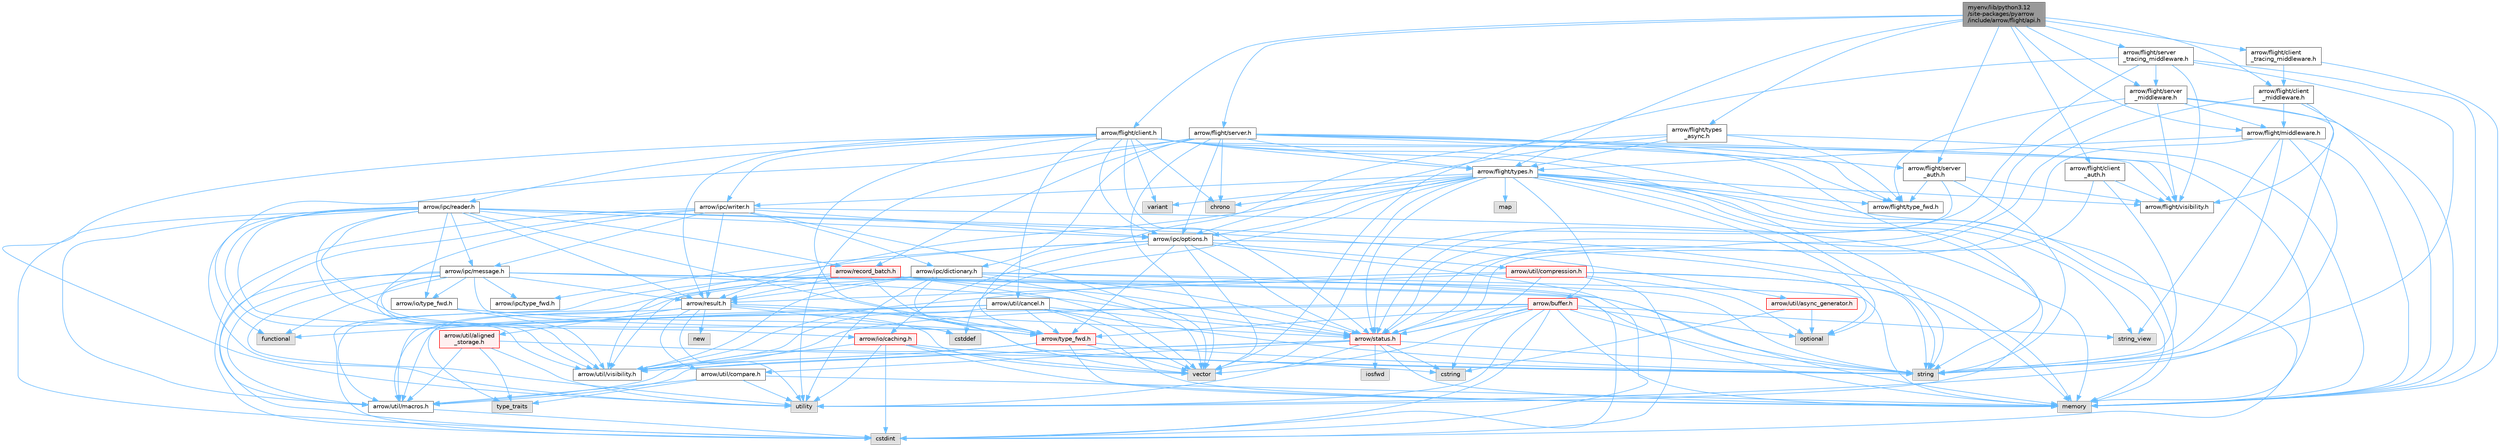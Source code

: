 digraph "myenv/lib/python3.12/site-packages/pyarrow/include/arrow/flight/api.h"
{
 // LATEX_PDF_SIZE
  bgcolor="transparent";
  edge [fontname=Helvetica,fontsize=10,labelfontname=Helvetica,labelfontsize=10];
  node [fontname=Helvetica,fontsize=10,shape=box,height=0.2,width=0.4];
  Node1 [id="Node000001",label="myenv/lib/python3.12\l/site-packages/pyarrow\l/include/arrow/flight/api.h",height=0.2,width=0.4,color="gray40", fillcolor="grey60", style="filled", fontcolor="black",tooltip=" "];
  Node1 -> Node2 [id="edge1_Node000001_Node000002",color="steelblue1",style="solid",tooltip=" "];
  Node2 [id="Node000002",label="arrow/flight/client.h",height=0.2,width=0.4,color="grey40", fillcolor="white", style="filled",URL="$client_8h.html",tooltip=" "];
  Node2 -> Node3 [id="edge2_Node000002_Node000003",color="steelblue1",style="solid",tooltip=" "];
  Node3 [id="Node000003",label="chrono",height=0.2,width=0.4,color="grey60", fillcolor="#E0E0E0", style="filled",tooltip=" "];
  Node2 -> Node4 [id="edge3_Node000002_Node000004",color="steelblue1",style="solid",tooltip=" "];
  Node4 [id="Node000004",label="memory",height=0.2,width=0.4,color="grey60", fillcolor="#E0E0E0", style="filled",tooltip=" "];
  Node2 -> Node5 [id="edge4_Node000002_Node000005",color="steelblue1",style="solid",tooltip=" "];
  Node5 [id="Node000005",label="string",height=0.2,width=0.4,color="grey60", fillcolor="#E0E0E0", style="filled",tooltip=" "];
  Node2 -> Node6 [id="edge5_Node000002_Node000006",color="steelblue1",style="solid",tooltip=" "];
  Node6 [id="Node000006",label="utility",height=0.2,width=0.4,color="grey60", fillcolor="#E0E0E0", style="filled",tooltip=" "];
  Node2 -> Node7 [id="edge6_Node000002_Node000007",color="steelblue1",style="solid",tooltip=" "];
  Node7 [id="Node000007",label="variant",height=0.2,width=0.4,color="grey60", fillcolor="#E0E0E0", style="filled",tooltip=" "];
  Node2 -> Node8 [id="edge7_Node000002_Node000008",color="steelblue1",style="solid",tooltip=" "];
  Node8 [id="Node000008",label="vector",height=0.2,width=0.4,color="grey60", fillcolor="#E0E0E0", style="filled",tooltip=" "];
  Node2 -> Node9 [id="edge8_Node000002_Node000009",color="steelblue1",style="solid",tooltip=" "];
  Node9 [id="Node000009",label="arrow/ipc/options.h",height=0.2,width=0.4,color="grey40", fillcolor="white", style="filled",URL="$ipc_2options_8h.html",tooltip=" "];
  Node9 -> Node10 [id="edge9_Node000009_Node000010",color="steelblue1",style="solid",tooltip=" "];
  Node10 [id="Node000010",label="cstdint",height=0.2,width=0.4,color="grey60", fillcolor="#E0E0E0", style="filled",tooltip=" "];
  Node9 -> Node11 [id="edge10_Node000009_Node000011",color="steelblue1",style="solid",tooltip=" "];
  Node11 [id="Node000011",label="optional",height=0.2,width=0.4,color="grey60", fillcolor="#E0E0E0", style="filled",tooltip=" "];
  Node9 -> Node8 [id="edge11_Node000009_Node000008",color="steelblue1",style="solid",tooltip=" "];
  Node9 -> Node12 [id="edge12_Node000009_Node000012",color="steelblue1",style="solid",tooltip=" "];
  Node12 [id="Node000012",label="arrow/io/caching.h",height=0.2,width=0.4,color="red", fillcolor="#FFF0F0", style="filled",URL="$caching_8h.html",tooltip=" "];
  Node12 -> Node10 [id="edge13_Node000012_Node000010",color="steelblue1",style="solid",tooltip=" "];
  Node12 -> Node4 [id="edge14_Node000012_Node000004",color="steelblue1",style="solid",tooltip=" "];
  Node12 -> Node5 [id="edge15_Node000012_Node000005",color="steelblue1",style="solid",tooltip=" "];
  Node12 -> Node6 [id="edge16_Node000012_Node000006",color="steelblue1",style="solid",tooltip=" "];
  Node12 -> Node8 [id="edge17_Node000012_Node000008",color="steelblue1",style="solid",tooltip=" "];
  Node12 -> Node19 [id="edge18_Node000012_Node000019",color="steelblue1",style="solid",tooltip=" "];
  Node19 [id="Node000019",label="arrow/util/visibility.h",height=0.2,width=0.4,color="grey40", fillcolor="white", style="filled",URL="$include_2arrow_2util_2visibility_8h.html",tooltip=" "];
  Node9 -> Node30 [id="edge19_Node000009_Node000030",color="steelblue1",style="solid",tooltip=" "];
  Node30 [id="Node000030",label="arrow/ipc/type_fwd.h",height=0.2,width=0.4,color="grey40", fillcolor="white", style="filled",URL="$arrow_2ipc_2type__fwd_8h.html",tooltip=" "];
  Node9 -> Node22 [id="edge20_Node000009_Node000022",color="steelblue1",style="solid",tooltip=" "];
  Node22 [id="Node000022",label="arrow/status.h",height=0.2,width=0.4,color="red", fillcolor="#FFF0F0", style="filled",URL="$status_8h.html",tooltip=" "];
  Node22 -> Node23 [id="edge21_Node000022_Node000023",color="steelblue1",style="solid",tooltip=" "];
  Node23 [id="Node000023",label="cstring",height=0.2,width=0.4,color="grey60", fillcolor="#E0E0E0", style="filled",tooltip=" "];
  Node22 -> Node24 [id="edge22_Node000022_Node000024",color="steelblue1",style="solid",tooltip=" "];
  Node24 [id="Node000024",label="iosfwd",height=0.2,width=0.4,color="grey60", fillcolor="#E0E0E0", style="filled",tooltip=" "];
  Node22 -> Node4 [id="edge23_Node000022_Node000004",color="steelblue1",style="solid",tooltip=" "];
  Node22 -> Node5 [id="edge24_Node000022_Node000005",color="steelblue1",style="solid",tooltip=" "];
  Node22 -> Node6 [id="edge25_Node000022_Node000006",color="steelblue1",style="solid",tooltip=" "];
  Node22 -> Node25 [id="edge26_Node000022_Node000025",color="steelblue1",style="solid",tooltip=" "];
  Node25 [id="Node000025",label="arrow/util/compare.h",height=0.2,width=0.4,color="grey40", fillcolor="white", style="filled",URL="$util_2compare_8h.html",tooltip=" "];
  Node25 -> Node4 [id="edge27_Node000025_Node000004",color="steelblue1",style="solid",tooltip=" "];
  Node25 -> Node26 [id="edge28_Node000025_Node000026",color="steelblue1",style="solid",tooltip=" "];
  Node26 [id="Node000026",label="type_traits",height=0.2,width=0.4,color="grey60", fillcolor="#E0E0E0", style="filled",tooltip=" "];
  Node25 -> Node6 [id="edge29_Node000025_Node000006",color="steelblue1",style="solid",tooltip=" "];
  Node25 -> Node18 [id="edge30_Node000025_Node000018",color="steelblue1",style="solid",tooltip=" "];
  Node18 [id="Node000018",label="arrow/util/macros.h",height=0.2,width=0.4,color="grey40", fillcolor="white", style="filled",URL="$macros_8h.html",tooltip=" "];
  Node18 -> Node10 [id="edge31_Node000018_Node000010",color="steelblue1",style="solid",tooltip=" "];
  Node22 -> Node18 [id="edge32_Node000022_Node000018",color="steelblue1",style="solid",tooltip=" "];
  Node22 -> Node19 [id="edge33_Node000022_Node000019",color="steelblue1",style="solid",tooltip=" "];
  Node9 -> Node16 [id="edge34_Node000009_Node000016",color="steelblue1",style="solid",tooltip=" "];
  Node16 [id="Node000016",label="arrow/type_fwd.h",height=0.2,width=0.4,color="red", fillcolor="#FFF0F0", style="filled",URL="$arrow_2type__fwd_8h.html",tooltip=" "];
  Node16 -> Node4 [id="edge35_Node000016_Node000004",color="steelblue1",style="solid",tooltip=" "];
  Node16 -> Node5 [id="edge36_Node000016_Node000005",color="steelblue1",style="solid",tooltip=" "];
  Node16 -> Node8 [id="edge37_Node000016_Node000008",color="steelblue1",style="solid",tooltip=" "];
  Node16 -> Node18 [id="edge38_Node000016_Node000018",color="steelblue1",style="solid",tooltip=" "];
  Node16 -> Node19 [id="edge39_Node000016_Node000019",color="steelblue1",style="solid",tooltip=" "];
  Node9 -> Node31 [id="edge40_Node000009_Node000031",color="steelblue1",style="solid",tooltip=" "];
  Node31 [id="Node000031",label="arrow/util/compression.h",height=0.2,width=0.4,color="red", fillcolor="#FFF0F0", style="filled",URL="$compression_8h.html",tooltip=" "];
  Node31 -> Node10 [id="edge41_Node000031_Node000010",color="steelblue1",style="solid",tooltip=" "];
  Node31 -> Node4 [id="edge42_Node000031_Node000004",color="steelblue1",style="solid",tooltip=" "];
  Node31 -> Node11 [id="edge43_Node000031_Node000011",color="steelblue1",style="solid",tooltip=" "];
  Node31 -> Node5 [id="edge44_Node000031_Node000005",color="steelblue1",style="solid",tooltip=" "];
  Node31 -> Node32 [id="edge45_Node000031_Node000032",color="steelblue1",style="solid",tooltip=" "];
  Node32 [id="Node000032",label="arrow/result.h",height=0.2,width=0.4,color="grey40", fillcolor="white", style="filled",URL="$result_8h.html",tooltip=" "];
  Node32 -> Node33 [id="edge46_Node000032_Node000033",color="steelblue1",style="solid",tooltip=" "];
  Node33 [id="Node000033",label="cstddef",height=0.2,width=0.4,color="grey60", fillcolor="#E0E0E0", style="filled",tooltip=" "];
  Node32 -> Node34 [id="edge47_Node000032_Node000034",color="steelblue1",style="solid",tooltip=" "];
  Node34 [id="Node000034",label="new",height=0.2,width=0.4,color="grey60", fillcolor="#E0E0E0", style="filled",tooltip=" "];
  Node32 -> Node5 [id="edge48_Node000032_Node000005",color="steelblue1",style="solid",tooltip=" "];
  Node32 -> Node26 [id="edge49_Node000032_Node000026",color="steelblue1",style="solid",tooltip=" "];
  Node32 -> Node6 [id="edge50_Node000032_Node000006",color="steelblue1",style="solid",tooltip=" "];
  Node32 -> Node22 [id="edge51_Node000032_Node000022",color="steelblue1",style="solid",tooltip=" "];
  Node32 -> Node35 [id="edge52_Node000032_Node000035",color="steelblue1",style="solid",tooltip=" "];
  Node35 [id="Node000035",label="arrow/util/aligned\l_storage.h",height=0.2,width=0.4,color="red", fillcolor="#FFF0F0", style="filled",URL="$aligned__storage_8h.html",tooltip=" "];
  Node35 -> Node23 [id="edge53_Node000035_Node000023",color="steelblue1",style="solid",tooltip=" "];
  Node35 -> Node26 [id="edge54_Node000035_Node000026",color="steelblue1",style="solid",tooltip=" "];
  Node35 -> Node6 [id="edge55_Node000035_Node000006",color="steelblue1",style="solid",tooltip=" "];
  Node35 -> Node18 [id="edge56_Node000035_Node000018",color="steelblue1",style="solid",tooltip=" "];
  Node32 -> Node25 [id="edge57_Node000032_Node000025",color="steelblue1",style="solid",tooltip=" "];
  Node31 -> Node22 [id="edge58_Node000031_Node000022",color="steelblue1",style="solid",tooltip=" "];
  Node31 -> Node19 [id="edge59_Node000031_Node000019",color="steelblue1",style="solid",tooltip=" "];
  Node9 -> Node19 [id="edge60_Node000009_Node000019",color="steelblue1",style="solid",tooltip=" "];
  Node2 -> Node37 [id="edge61_Node000002_Node000037",color="steelblue1",style="solid",tooltip=" "];
  Node37 [id="Node000037",label="arrow/ipc/reader.h",height=0.2,width=0.4,color="grey40", fillcolor="white", style="filled",URL="$arrow_2ipc_2reader_8h.html",tooltip=" "];
  Node37 -> Node33 [id="edge62_Node000037_Node000033",color="steelblue1",style="solid",tooltip=" "];
  Node37 -> Node10 [id="edge63_Node000037_Node000010",color="steelblue1",style="solid",tooltip=" "];
  Node37 -> Node4 [id="edge64_Node000037_Node000004",color="steelblue1",style="solid",tooltip=" "];
  Node37 -> Node6 [id="edge65_Node000037_Node000006",color="steelblue1",style="solid",tooltip=" "];
  Node37 -> Node8 [id="edge66_Node000037_Node000008",color="steelblue1",style="solid",tooltip=" "];
  Node37 -> Node12 [id="edge67_Node000037_Node000012",color="steelblue1",style="solid",tooltip=" "];
  Node37 -> Node15 [id="edge68_Node000037_Node000015",color="steelblue1",style="solid",tooltip=" "];
  Node15 [id="Node000015",label="arrow/io/type_fwd.h",height=0.2,width=0.4,color="grey40", fillcolor="white", style="filled",URL="$arrow_2io_2type__fwd_8h.html",tooltip=" "];
  Node15 -> Node16 [id="edge69_Node000015_Node000016",color="steelblue1",style="solid",tooltip=" "];
  Node15 -> Node19 [id="edge70_Node000015_Node000019",color="steelblue1",style="solid",tooltip=" "];
  Node37 -> Node38 [id="edge71_Node000037_Node000038",color="steelblue1",style="solid",tooltip=" "];
  Node38 [id="Node000038",label="arrow/ipc/message.h",height=0.2,width=0.4,color="grey40", fillcolor="white", style="filled",URL="$message_8h.html",tooltip=" "];
  Node38 -> Node10 [id="edge72_Node000038_Node000010",color="steelblue1",style="solid",tooltip=" "];
  Node38 -> Node21 [id="edge73_Node000038_Node000021",color="steelblue1",style="solid",tooltip=" "];
  Node21 [id="Node000021",label="functional",height=0.2,width=0.4,color="grey60", fillcolor="#E0E0E0", style="filled",tooltip=" "];
  Node38 -> Node4 [id="edge74_Node000038_Node000004",color="steelblue1",style="solid",tooltip=" "];
  Node38 -> Node5 [id="edge75_Node000038_Node000005",color="steelblue1",style="solid",tooltip=" "];
  Node38 -> Node6 [id="edge76_Node000038_Node000006",color="steelblue1",style="solid",tooltip=" "];
  Node38 -> Node15 [id="edge77_Node000038_Node000015",color="steelblue1",style="solid",tooltip=" "];
  Node38 -> Node30 [id="edge78_Node000038_Node000030",color="steelblue1",style="solid",tooltip=" "];
  Node38 -> Node32 [id="edge79_Node000038_Node000032",color="steelblue1",style="solid",tooltip=" "];
  Node38 -> Node22 [id="edge80_Node000038_Node000022",color="steelblue1",style="solid",tooltip=" "];
  Node38 -> Node16 [id="edge81_Node000038_Node000016",color="steelblue1",style="solid",tooltip=" "];
  Node38 -> Node18 [id="edge82_Node000038_Node000018",color="steelblue1",style="solid",tooltip=" "];
  Node38 -> Node19 [id="edge83_Node000038_Node000019",color="steelblue1",style="solid",tooltip=" "];
  Node37 -> Node9 [id="edge84_Node000037_Node000009",color="steelblue1",style="solid",tooltip=" "];
  Node37 -> Node39 [id="edge85_Node000037_Node000039",color="steelblue1",style="solid",tooltip=" "];
  Node39 [id="Node000039",label="arrow/record_batch.h",height=0.2,width=0.4,color="red", fillcolor="#FFF0F0", style="filled",URL="$record__batch_8h.html",tooltip=" "];
  Node39 -> Node10 [id="edge86_Node000039_Node000010",color="steelblue1",style="solid",tooltip=" "];
  Node39 -> Node4 [id="edge87_Node000039_Node000004",color="steelblue1",style="solid",tooltip=" "];
  Node39 -> Node5 [id="edge88_Node000039_Node000005",color="steelblue1",style="solid",tooltip=" "];
  Node39 -> Node8 [id="edge89_Node000039_Node000008",color="steelblue1",style="solid",tooltip=" "];
  Node39 -> Node32 [id="edge90_Node000039_Node000032",color="steelblue1",style="solid",tooltip=" "];
  Node39 -> Node22 [id="edge91_Node000039_Node000022",color="steelblue1",style="solid",tooltip=" "];
  Node39 -> Node16 [id="edge92_Node000039_Node000016",color="steelblue1",style="solid",tooltip=" "];
  Node39 -> Node18 [id="edge93_Node000039_Node000018",color="steelblue1",style="solid",tooltip=" "];
  Node39 -> Node19 [id="edge94_Node000039_Node000019",color="steelblue1",style="solid",tooltip=" "];
  Node37 -> Node32 [id="edge95_Node000037_Node000032",color="steelblue1",style="solid",tooltip=" "];
  Node37 -> Node16 [id="edge96_Node000037_Node000016",color="steelblue1",style="solid",tooltip=" "];
  Node37 -> Node46 [id="edge97_Node000037_Node000046",color="steelblue1",style="solid",tooltip=" "];
  Node46 [id="Node000046",label="arrow/util/async_generator.h",height=0.2,width=0.4,color="red", fillcolor="#FFF0F0", style="filled",URL="$async__generator_8h.html",tooltip=" "];
  Node46 -> Node23 [id="edge98_Node000046_Node000023",color="steelblue1",style="solid",tooltip=" "];
  Node46 -> Node11 [id="edge99_Node000046_Node000011",color="steelblue1",style="solid",tooltip=" "];
  Node37 -> Node18 [id="edge100_Node000037_Node000018",color="steelblue1",style="solid",tooltip=" "];
  Node37 -> Node19 [id="edge101_Node000037_Node000019",color="steelblue1",style="solid",tooltip=" "];
  Node2 -> Node78 [id="edge102_Node000002_Node000078",color="steelblue1",style="solid",tooltip=" "];
  Node78 [id="Node000078",label="arrow/ipc/writer.h",height=0.2,width=0.4,color="grey40", fillcolor="white", style="filled",URL="$arrow_2ipc_2writer_8h.html",tooltip=" "];
  Node78 -> Node10 [id="edge103_Node000078_Node000010",color="steelblue1",style="solid",tooltip=" "];
  Node78 -> Node4 [id="edge104_Node000078_Node000004",color="steelblue1",style="solid",tooltip=" "];
  Node78 -> Node8 [id="edge105_Node000078_Node000008",color="steelblue1",style="solid",tooltip=" "];
  Node78 -> Node79 [id="edge106_Node000078_Node000079",color="steelblue1",style="solid",tooltip=" "];
  Node79 [id="Node000079",label="arrow/ipc/dictionary.h",height=0.2,width=0.4,color="grey40", fillcolor="white", style="filled",URL="$dictionary_8h.html",tooltip=" "];
  Node79 -> Node10 [id="edge107_Node000079_Node000010",color="steelblue1",style="solid",tooltip=" "];
  Node79 -> Node4 [id="edge108_Node000079_Node000004",color="steelblue1",style="solid",tooltip=" "];
  Node79 -> Node6 [id="edge109_Node000079_Node000006",color="steelblue1",style="solid",tooltip=" "];
  Node79 -> Node8 [id="edge110_Node000079_Node000008",color="steelblue1",style="solid",tooltip=" "];
  Node79 -> Node32 [id="edge111_Node000079_Node000032",color="steelblue1",style="solid",tooltip=" "];
  Node79 -> Node22 [id="edge112_Node000079_Node000022",color="steelblue1",style="solid",tooltip=" "];
  Node79 -> Node16 [id="edge113_Node000079_Node000016",color="steelblue1",style="solid",tooltip=" "];
  Node79 -> Node18 [id="edge114_Node000079_Node000018",color="steelblue1",style="solid",tooltip=" "];
  Node79 -> Node19 [id="edge115_Node000079_Node000019",color="steelblue1",style="solid",tooltip=" "];
  Node78 -> Node38 [id="edge116_Node000078_Node000038",color="steelblue1",style="solid",tooltip=" "];
  Node78 -> Node9 [id="edge117_Node000078_Node000009",color="steelblue1",style="solid",tooltip=" "];
  Node78 -> Node32 [id="edge118_Node000078_Node000032",color="steelblue1",style="solid",tooltip=" "];
  Node78 -> Node18 [id="edge119_Node000078_Node000018",color="steelblue1",style="solid",tooltip=" "];
  Node78 -> Node19 [id="edge120_Node000078_Node000019",color="steelblue1",style="solid",tooltip=" "];
  Node2 -> Node32 [id="edge121_Node000002_Node000032",color="steelblue1",style="solid",tooltip=" "];
  Node2 -> Node22 [id="edge122_Node000002_Node000022",color="steelblue1",style="solid",tooltip=" "];
  Node2 -> Node20 [id="edge123_Node000002_Node000020",color="steelblue1",style="solid",tooltip=" "];
  Node20 [id="Node000020",label="arrow/util/cancel.h",height=0.2,width=0.4,color="grey40", fillcolor="white", style="filled",URL="$cancel_8h.html",tooltip=" "];
  Node20 -> Node21 [id="edge124_Node000020_Node000021",color="steelblue1",style="solid",tooltip=" "];
  Node20 -> Node4 [id="edge125_Node000020_Node000004",color="steelblue1",style="solid",tooltip=" "];
  Node20 -> Node5 [id="edge126_Node000020_Node000005",color="steelblue1",style="solid",tooltip=" "];
  Node20 -> Node8 [id="edge127_Node000020_Node000008",color="steelblue1",style="solid",tooltip=" "];
  Node20 -> Node22 [id="edge128_Node000020_Node000022",color="steelblue1",style="solid",tooltip=" "];
  Node20 -> Node16 [id="edge129_Node000020_Node000016",color="steelblue1",style="solid",tooltip=" "];
  Node20 -> Node18 [id="edge130_Node000020_Node000018",color="steelblue1",style="solid",tooltip=" "];
  Node20 -> Node19 [id="edge131_Node000020_Node000019",color="steelblue1",style="solid",tooltip=" "];
  Node2 -> Node80 [id="edge132_Node000002_Node000080",color="steelblue1",style="solid",tooltip=" "];
  Node80 [id="Node000080",label="arrow/flight/type_fwd.h",height=0.2,width=0.4,color="grey40", fillcolor="white", style="filled",URL="$arrow_2flight_2type__fwd_8h.html",tooltip=" "];
  Node2 -> Node81 [id="edge133_Node000002_Node000081",color="steelblue1",style="solid",tooltip=" "];
  Node81 [id="Node000081",label="arrow/flight/types.h",height=0.2,width=0.4,color="grey40", fillcolor="white", style="filled",URL="$arrow_2flight_2types_8h.html",tooltip=" "];
  Node81 -> Node3 [id="edge134_Node000081_Node000003",color="steelblue1",style="solid",tooltip=" "];
  Node81 -> Node33 [id="edge135_Node000081_Node000033",color="steelblue1",style="solid",tooltip=" "];
  Node81 -> Node10 [id="edge136_Node000081_Node000010",color="steelblue1",style="solid",tooltip=" "];
  Node81 -> Node82 [id="edge137_Node000081_Node000082",color="steelblue1",style="solid",tooltip=" "];
  Node82 [id="Node000082",label="map",height=0.2,width=0.4,color="grey60", fillcolor="#E0E0E0", style="filled",tooltip=" "];
  Node81 -> Node4 [id="edge138_Node000081_Node000004",color="steelblue1",style="solid",tooltip=" "];
  Node81 -> Node11 [id="edge139_Node000081_Node000011",color="steelblue1",style="solid",tooltip=" "];
  Node81 -> Node5 [id="edge140_Node000081_Node000005",color="steelblue1",style="solid",tooltip=" "];
  Node81 -> Node14 [id="edge141_Node000081_Node000014",color="steelblue1",style="solid",tooltip=" "];
  Node14 [id="Node000014",label="string_view",height=0.2,width=0.4,color="grey60", fillcolor="#E0E0E0", style="filled",tooltip=" "];
  Node81 -> Node6 [id="edge142_Node000081_Node000006",color="steelblue1",style="solid",tooltip=" "];
  Node81 -> Node7 [id="edge143_Node000081_Node000007",color="steelblue1",style="solid",tooltip=" "];
  Node81 -> Node8 [id="edge144_Node000081_Node000008",color="steelblue1",style="solid",tooltip=" "];
  Node81 -> Node83 [id="edge145_Node000081_Node000083",color="steelblue1",style="solid",tooltip=" "];
  Node83 [id="Node000083",label="arrow/buffer.h",height=0.2,width=0.4,color="red", fillcolor="#FFF0F0", style="filled",URL="$buffer_8h.html",tooltip=" "];
  Node83 -> Node10 [id="edge146_Node000083_Node000010",color="steelblue1",style="solid",tooltip=" "];
  Node83 -> Node23 [id="edge147_Node000083_Node000023",color="steelblue1",style="solid",tooltip=" "];
  Node83 -> Node4 [id="edge148_Node000083_Node000004",color="steelblue1",style="solid",tooltip=" "];
  Node83 -> Node11 [id="edge149_Node000083_Node000011",color="steelblue1",style="solid",tooltip=" "];
  Node83 -> Node5 [id="edge150_Node000083_Node000005",color="steelblue1",style="solid",tooltip=" "];
  Node83 -> Node14 [id="edge151_Node000083_Node000014",color="steelblue1",style="solid",tooltip=" "];
  Node83 -> Node6 [id="edge152_Node000083_Node000006",color="steelblue1",style="solid",tooltip=" "];
  Node83 -> Node8 [id="edge153_Node000083_Node000008",color="steelblue1",style="solid",tooltip=" "];
  Node83 -> Node22 [id="edge154_Node000083_Node000022",color="steelblue1",style="solid",tooltip=" "];
  Node83 -> Node16 [id="edge155_Node000083_Node000016",color="steelblue1",style="solid",tooltip=" "];
  Node83 -> Node18 [id="edge156_Node000083_Node000018",color="steelblue1",style="solid",tooltip=" "];
  Node83 -> Node19 [id="edge157_Node000083_Node000019",color="steelblue1",style="solid",tooltip=" "];
  Node81 -> Node80 [id="edge158_Node000081_Node000080",color="steelblue1",style="solid",tooltip=" "];
  Node81 -> Node86 [id="edge159_Node000081_Node000086",color="steelblue1",style="solid",tooltip=" "];
  Node86 [id="Node000086",label="arrow/flight/visibility.h",height=0.2,width=0.4,color="grey40", fillcolor="white", style="filled",URL="$include_2arrow_2flight_2visibility_8h.html",tooltip=" "];
  Node81 -> Node9 [id="edge160_Node000081_Node000009",color="steelblue1",style="solid",tooltip=" "];
  Node81 -> Node78 [id="edge161_Node000081_Node000078",color="steelblue1",style="solid",tooltip=" "];
  Node81 -> Node32 [id="edge162_Node000081_Node000032",color="steelblue1",style="solid",tooltip=" "];
  Node81 -> Node22 [id="edge163_Node000081_Node000022",color="steelblue1",style="solid",tooltip=" "];
  Node2 -> Node86 [id="edge164_Node000002_Node000086",color="steelblue1",style="solid",tooltip=" "];
  Node1 -> Node87 [id="edge165_Node000001_Node000087",color="steelblue1",style="solid",tooltip=" "];
  Node87 [id="Node000087",label="arrow/flight/client\l_auth.h",height=0.2,width=0.4,color="grey40", fillcolor="white", style="filled",URL="$client__auth_8h.html",tooltip=" "];
  Node87 -> Node5 [id="edge166_Node000087_Node000005",color="steelblue1",style="solid",tooltip=" "];
  Node87 -> Node86 [id="edge167_Node000087_Node000086",color="steelblue1",style="solid",tooltip=" "];
  Node87 -> Node22 [id="edge168_Node000087_Node000022",color="steelblue1",style="solid",tooltip=" "];
  Node1 -> Node88 [id="edge169_Node000001_Node000088",color="steelblue1",style="solid",tooltip=" "];
  Node88 [id="Node000088",label="arrow/flight/client\l_middleware.h",height=0.2,width=0.4,color="grey40", fillcolor="white", style="filled",URL="$client__middleware_8h.html",tooltip=" "];
  Node88 -> Node4 [id="edge170_Node000088_Node000004",color="steelblue1",style="solid",tooltip=" "];
  Node88 -> Node89 [id="edge171_Node000088_Node000089",color="steelblue1",style="solid",tooltip=" "];
  Node89 [id="Node000089",label="arrow/flight/middleware.h",height=0.2,width=0.4,color="grey40", fillcolor="white", style="filled",URL="$middleware_8h.html",tooltip=" "];
  Node89 -> Node4 [id="edge172_Node000089_Node000004",color="steelblue1",style="solid",tooltip=" "];
  Node89 -> Node5 [id="edge173_Node000089_Node000005",color="steelblue1",style="solid",tooltip=" "];
  Node89 -> Node14 [id="edge174_Node000089_Node000014",color="steelblue1",style="solid",tooltip=" "];
  Node89 -> Node6 [id="edge175_Node000089_Node000006",color="steelblue1",style="solid",tooltip=" "];
  Node89 -> Node81 [id="edge176_Node000089_Node000081",color="steelblue1",style="solid",tooltip=" "];
  Node89 -> Node22 [id="edge177_Node000089_Node000022",color="steelblue1",style="solid",tooltip=" "];
  Node88 -> Node86 [id="edge178_Node000088_Node000086",color="steelblue1",style="solid",tooltip=" "];
  Node88 -> Node22 [id="edge179_Node000088_Node000022",color="steelblue1",style="solid",tooltip=" "];
  Node1 -> Node90 [id="edge180_Node000001_Node000090",color="steelblue1",style="solid",tooltip=" "];
  Node90 [id="Node000090",label="arrow/flight/client\l_tracing_middleware.h",height=0.2,width=0.4,color="grey40", fillcolor="white", style="filled",URL="$client__tracing__middleware_8h.html",tooltip=" "];
  Node90 -> Node4 [id="edge181_Node000090_Node000004",color="steelblue1",style="solid",tooltip=" "];
  Node90 -> Node88 [id="edge182_Node000090_Node000088",color="steelblue1",style="solid",tooltip=" "];
  Node1 -> Node89 [id="edge183_Node000001_Node000089",color="steelblue1",style="solid",tooltip=" "];
  Node1 -> Node91 [id="edge184_Node000001_Node000091",color="steelblue1",style="solid",tooltip=" "];
  Node91 [id="Node000091",label="arrow/flight/server.h",height=0.2,width=0.4,color="grey40", fillcolor="white", style="filled",URL="$server_8h.html",tooltip=" "];
  Node91 -> Node3 [id="edge185_Node000091_Node000003",color="steelblue1",style="solid",tooltip=" "];
  Node91 -> Node21 [id="edge186_Node000091_Node000021",color="steelblue1",style="solid",tooltip=" "];
  Node91 -> Node4 [id="edge187_Node000091_Node000004",color="steelblue1",style="solid",tooltip=" "];
  Node91 -> Node5 [id="edge188_Node000091_Node000005",color="steelblue1",style="solid",tooltip=" "];
  Node91 -> Node6 [id="edge189_Node000091_Node000006",color="steelblue1",style="solid",tooltip=" "];
  Node91 -> Node8 [id="edge190_Node000091_Node000008",color="steelblue1",style="solid",tooltip=" "];
  Node91 -> Node92 [id="edge191_Node000091_Node000092",color="steelblue1",style="solid",tooltip=" "];
  Node92 [id="Node000092",label="arrow/flight/server\l_auth.h",height=0.2,width=0.4,color="grey40", fillcolor="white", style="filled",URL="$server__auth_8h.html",tooltip=" "];
  Node92 -> Node5 [id="edge192_Node000092_Node000005",color="steelblue1",style="solid",tooltip=" "];
  Node92 -> Node80 [id="edge193_Node000092_Node000080",color="steelblue1",style="solid",tooltip=" "];
  Node92 -> Node86 [id="edge194_Node000092_Node000086",color="steelblue1",style="solid",tooltip=" "];
  Node92 -> Node22 [id="edge195_Node000092_Node000022",color="steelblue1",style="solid",tooltip=" "];
  Node91 -> Node80 [id="edge196_Node000091_Node000080",color="steelblue1",style="solid",tooltip=" "];
  Node91 -> Node81 [id="edge197_Node000091_Node000081",color="steelblue1",style="solid",tooltip=" "];
  Node91 -> Node86 [id="edge198_Node000091_Node000086",color="steelblue1",style="solid",tooltip=" "];
  Node91 -> Node79 [id="edge199_Node000091_Node000079",color="steelblue1",style="solid",tooltip=" "];
  Node91 -> Node9 [id="edge200_Node000091_Node000009",color="steelblue1",style="solid",tooltip=" "];
  Node91 -> Node39 [id="edge201_Node000091_Node000039",color="steelblue1",style="solid",tooltip=" "];
  Node1 -> Node92 [id="edge202_Node000001_Node000092",color="steelblue1",style="solid",tooltip=" "];
  Node1 -> Node93 [id="edge203_Node000001_Node000093",color="steelblue1",style="solid",tooltip=" "];
  Node93 [id="Node000093",label="arrow/flight/server\l_middleware.h",height=0.2,width=0.4,color="grey40", fillcolor="white", style="filled",URL="$server__middleware_8h.html",tooltip=" "];
  Node93 -> Node4 [id="edge204_Node000093_Node000004",color="steelblue1",style="solid",tooltip=" "];
  Node93 -> Node5 [id="edge205_Node000093_Node000005",color="steelblue1",style="solid",tooltip=" "];
  Node93 -> Node89 [id="edge206_Node000093_Node000089",color="steelblue1",style="solid",tooltip=" "];
  Node93 -> Node80 [id="edge207_Node000093_Node000080",color="steelblue1",style="solid",tooltip=" "];
  Node93 -> Node86 [id="edge208_Node000093_Node000086",color="steelblue1",style="solid",tooltip=" "];
  Node93 -> Node22 [id="edge209_Node000093_Node000022",color="steelblue1",style="solid",tooltip=" "];
  Node1 -> Node94 [id="edge210_Node000001_Node000094",color="steelblue1",style="solid",tooltip=" "];
  Node94 [id="Node000094",label="arrow/flight/server\l_tracing_middleware.h",height=0.2,width=0.4,color="grey40", fillcolor="white", style="filled",URL="$server__tracing__middleware_8h.html",tooltip=" "];
  Node94 -> Node4 [id="edge211_Node000094_Node000004",color="steelblue1",style="solid",tooltip=" "];
  Node94 -> Node5 [id="edge212_Node000094_Node000005",color="steelblue1",style="solid",tooltip=" "];
  Node94 -> Node8 [id="edge213_Node000094_Node000008",color="steelblue1",style="solid",tooltip=" "];
  Node94 -> Node93 [id="edge214_Node000094_Node000093",color="steelblue1",style="solid",tooltip=" "];
  Node94 -> Node86 [id="edge215_Node000094_Node000086",color="steelblue1",style="solid",tooltip=" "];
  Node94 -> Node22 [id="edge216_Node000094_Node000022",color="steelblue1",style="solid",tooltip=" "];
  Node1 -> Node81 [id="edge217_Node000001_Node000081",color="steelblue1",style="solid",tooltip=" "];
  Node1 -> Node95 [id="edge218_Node000001_Node000095",color="steelblue1",style="solid",tooltip=" "];
  Node95 [id="Node000095",label="arrow/flight/types\l_async.h",height=0.2,width=0.4,color="grey40", fillcolor="white", style="filled",URL="$types__async_8h.html",tooltip=" "];
  Node95 -> Node4 [id="edge219_Node000095_Node000004",color="steelblue1",style="solid",tooltip=" "];
  Node95 -> Node80 [id="edge220_Node000095_Node000080",color="steelblue1",style="solid",tooltip=" "];
  Node95 -> Node81 [id="edge221_Node000095_Node000081",color="steelblue1",style="solid",tooltip=" "];
  Node95 -> Node9 [id="edge222_Node000095_Node000009",color="steelblue1",style="solid",tooltip=" "];
  Node95 -> Node16 [id="edge223_Node000095_Node000016",color="steelblue1",style="solid",tooltip=" "];
}
